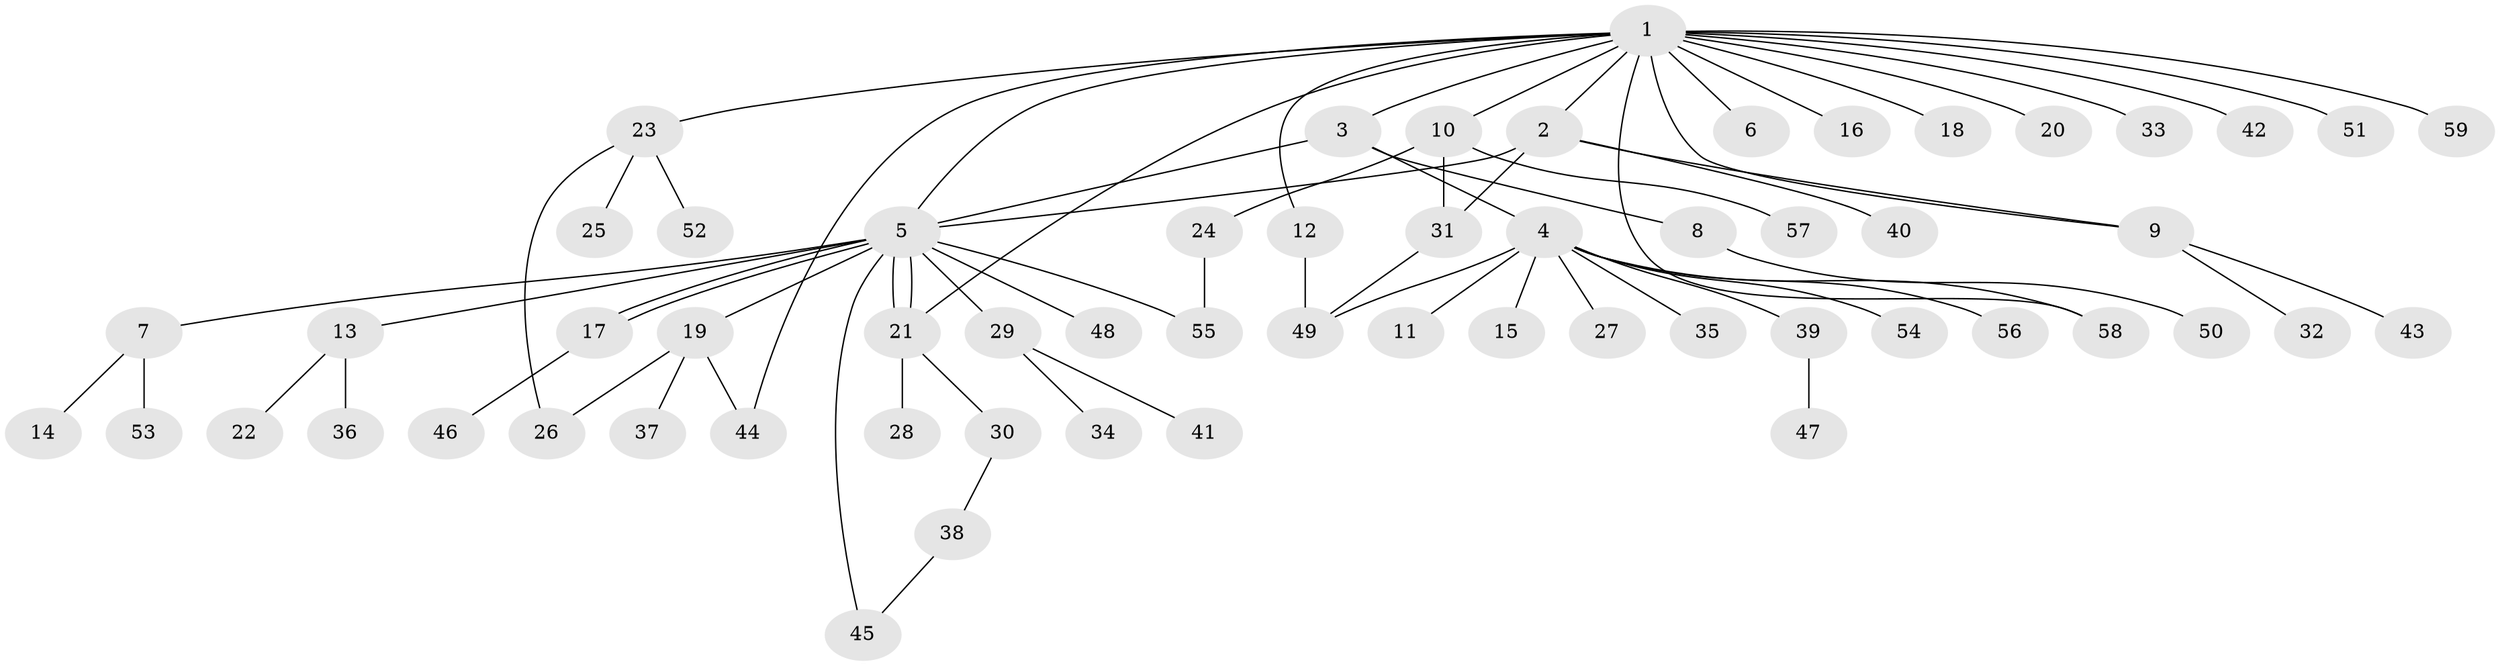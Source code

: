 // coarse degree distribution, {18: 0.022727272727272728, 6: 0.022727272727272728, 12: 0.022727272727272728, 14: 0.022727272727272728, 1: 0.5681818181818182, 2: 0.20454545454545456, 3: 0.06818181818181818, 4: 0.06818181818181818}
// Generated by graph-tools (version 1.1) at 2025/51/02/27/25 19:51:59]
// undirected, 59 vertices, 72 edges
graph export_dot {
graph [start="1"]
  node [color=gray90,style=filled];
  1;
  2;
  3;
  4;
  5;
  6;
  7;
  8;
  9;
  10;
  11;
  12;
  13;
  14;
  15;
  16;
  17;
  18;
  19;
  20;
  21;
  22;
  23;
  24;
  25;
  26;
  27;
  28;
  29;
  30;
  31;
  32;
  33;
  34;
  35;
  36;
  37;
  38;
  39;
  40;
  41;
  42;
  43;
  44;
  45;
  46;
  47;
  48;
  49;
  50;
  51;
  52;
  53;
  54;
  55;
  56;
  57;
  58;
  59;
  1 -- 2;
  1 -- 3;
  1 -- 5;
  1 -- 6;
  1 -- 9;
  1 -- 10;
  1 -- 12;
  1 -- 16;
  1 -- 18;
  1 -- 20;
  1 -- 21;
  1 -- 23;
  1 -- 33;
  1 -- 42;
  1 -- 44;
  1 -- 51;
  1 -- 58;
  1 -- 59;
  2 -- 5;
  2 -- 9;
  2 -- 31;
  2 -- 40;
  3 -- 4;
  3 -- 5;
  3 -- 8;
  4 -- 11;
  4 -- 15;
  4 -- 27;
  4 -- 35;
  4 -- 39;
  4 -- 49;
  4 -- 54;
  4 -- 56;
  4 -- 58;
  5 -- 7;
  5 -- 13;
  5 -- 17;
  5 -- 17;
  5 -- 19;
  5 -- 21;
  5 -- 21;
  5 -- 29;
  5 -- 45;
  5 -- 48;
  5 -- 55;
  7 -- 14;
  7 -- 53;
  8 -- 50;
  9 -- 32;
  9 -- 43;
  10 -- 24;
  10 -- 31;
  10 -- 57;
  12 -- 49;
  13 -- 22;
  13 -- 36;
  17 -- 46;
  19 -- 26;
  19 -- 37;
  19 -- 44;
  21 -- 28;
  21 -- 30;
  23 -- 25;
  23 -- 26;
  23 -- 52;
  24 -- 55;
  29 -- 34;
  29 -- 41;
  30 -- 38;
  31 -- 49;
  38 -- 45;
  39 -- 47;
}
